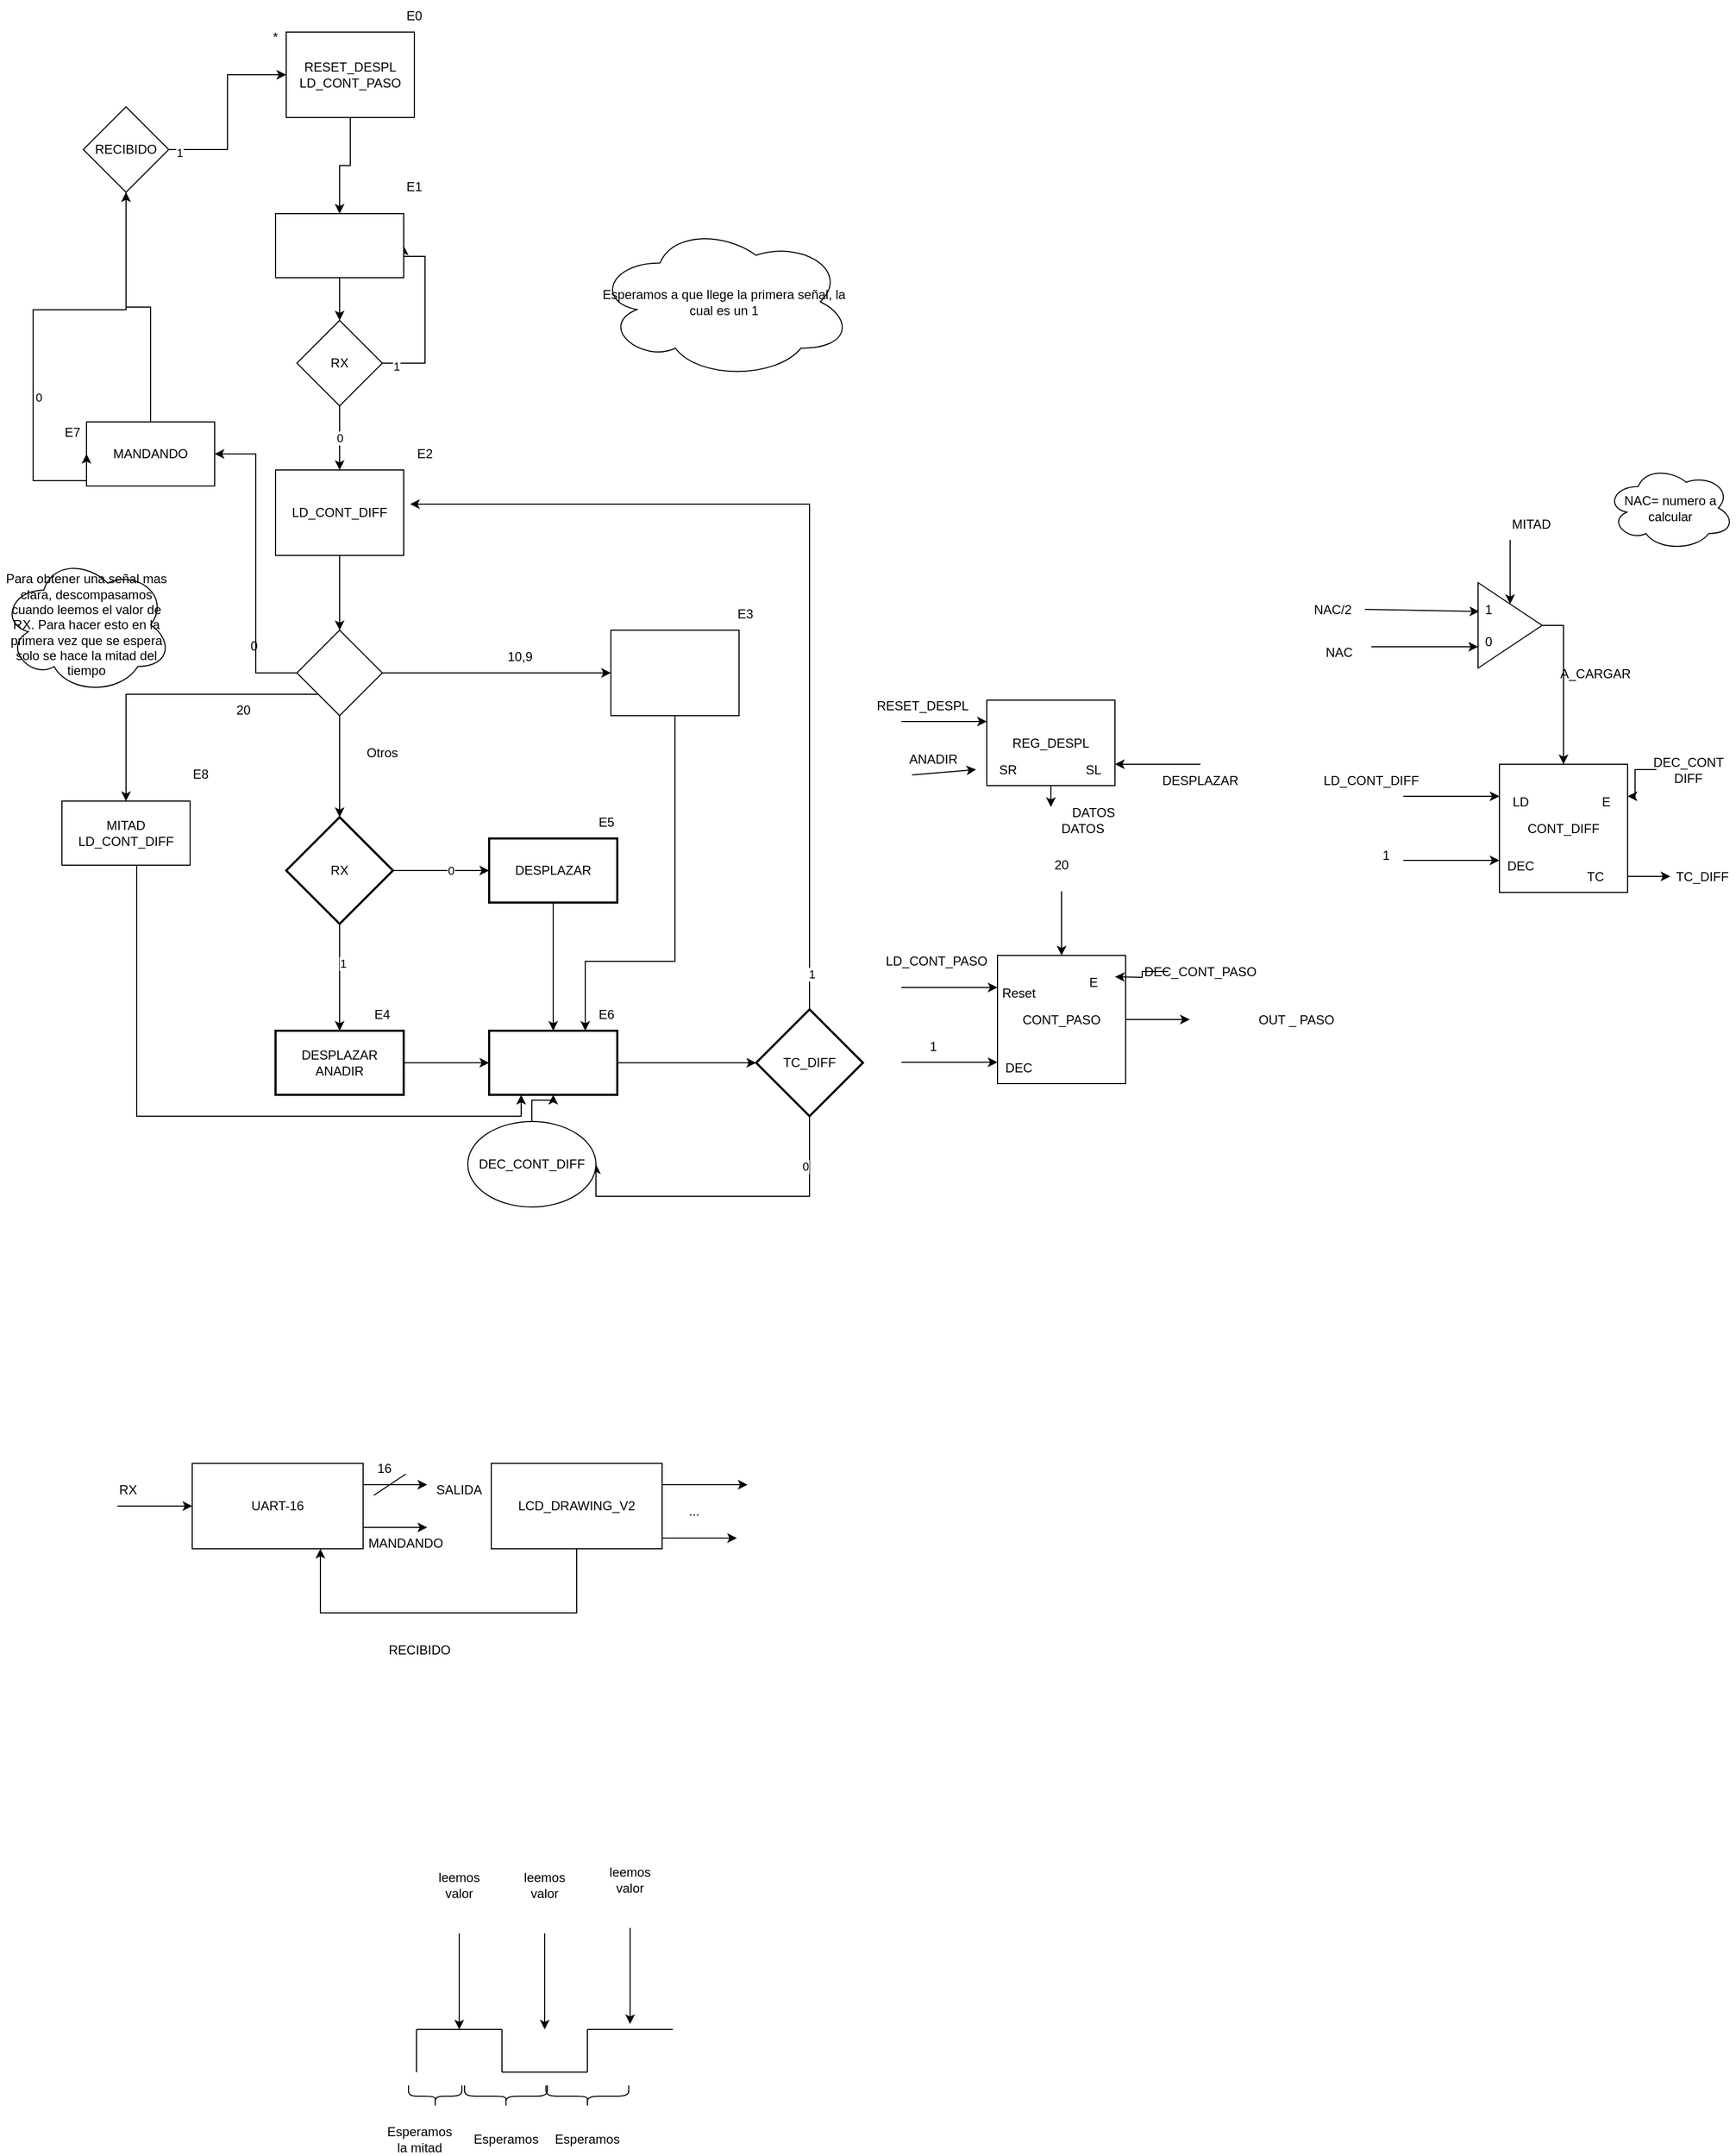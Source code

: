 <mxfile version="22.1.0" type="github">
  <diagram name="Página-1" id="85hNEJwqGChfd6EpBUkv">
    <mxGraphModel dx="4300" dy="3029" grid="1" gridSize="10" guides="1" tooltips="1" connect="1" arrows="1" fold="1" page="1" pageScale="1" pageWidth="827" pageHeight="1169" math="0" shadow="0">
      <root>
        <mxCell id="0" />
        <mxCell id="1" parent="0" />
        <mxCell id="0K9qu8J5_vbd1Dt8Hgkw-16" style="edgeStyle=orthogonalEdgeStyle;rounded=0;orthogonalLoop=1;jettySize=auto;html=1;" parent="1" source="jIUX5L0xmIlS2uTBd8Ho-1" target="0K9qu8J5_vbd1Dt8Hgkw-15" edge="1">
          <mxGeometry relative="1" as="geometry" />
        </mxCell>
        <mxCell id="jIUX5L0xmIlS2uTBd8Ho-1" value="&lt;div&gt;RESET_DESPL&lt;/div&gt;&lt;div&gt;LD_CONT_PASO&lt;/div&gt;" style="rounded=0;whiteSpace=wrap;html=1;" parent="1" vertex="1">
          <mxGeometry x="287" y="-1120" width="120" height="80" as="geometry" />
        </mxCell>
        <mxCell id="jIUX5L0xmIlS2uTBd8Ho-2" value="LD_CONT_DIFF" style="rounded=0;whiteSpace=wrap;html=1;" parent="1" vertex="1">
          <mxGeometry x="277" y="-710" width="120" height="80" as="geometry" />
        </mxCell>
        <mxCell id="jIUX5L0xmIlS2uTBd8Ho-102" style="edgeStyle=orthogonalEdgeStyle;rounded=0;orthogonalLoop=1;jettySize=auto;html=1;entryX=0.75;entryY=0;entryDx=0;entryDy=0;" parent="1" source="jIUX5L0xmIlS2uTBd8Ho-3" target="jIUX5L0xmIlS2uTBd8Ho-99" edge="1">
          <mxGeometry relative="1" as="geometry">
            <Array as="points">
              <mxPoint x="651" y="-250" />
              <mxPoint x="567" y="-250" />
            </Array>
          </mxGeometry>
        </mxCell>
        <mxCell id="jIUX5L0xmIlS2uTBd8Ho-3" value="" style="rounded=0;whiteSpace=wrap;html=1;" parent="1" vertex="1">
          <mxGeometry x="591" y="-560" width="120" height="80" as="geometry" />
        </mxCell>
        <mxCell id="jIUX5L0xmIlS2uTBd8Ho-66" style="edgeStyle=orthogonalEdgeStyle;rounded=0;orthogonalLoop=1;jettySize=auto;html=1;entryX=0.5;entryY=0;entryDx=0;entryDy=0;entryPerimeter=0;exitX=0.5;exitY=1;exitDx=0;exitDy=0;" parent="1" source="0K9qu8J5_vbd1Dt8Hgkw-45" target="jIUX5L0xmIlS2uTBd8Ho-5" edge="1">
          <mxGeometry relative="1" as="geometry">
            <mxPoint x="347" y="-410" as="targetPoint" />
            <mxPoint x="347" y="-470" as="sourcePoint" />
          </mxGeometry>
        </mxCell>
        <mxCell id="jIUX5L0xmIlS2uTBd8Ho-67" style="edgeStyle=orthogonalEdgeStyle;rounded=0;orthogonalLoop=1;jettySize=auto;html=1;entryX=1;entryY=0.5;entryDx=0;entryDy=0;exitX=0;exitY=0.5;exitDx=0;exitDy=0;" parent="1" source="0K9qu8J5_vbd1Dt8Hgkw-45" target="0K9qu8J5_vbd1Dt8Hgkw-26" edge="1">
          <mxGeometry relative="1" as="geometry">
            <mxPoint x="237" y="-520" as="targetPoint" />
            <mxPoint x="297" y="-520" as="sourcePoint" />
          </mxGeometry>
        </mxCell>
        <mxCell id="jIUX5L0xmIlS2uTBd8Ho-69" style="edgeStyle=orthogonalEdgeStyle;rounded=0;orthogonalLoop=1;jettySize=auto;html=1;exitX=1;exitY=0.5;exitDx=0;exitDy=0;" parent="1" source="0K9qu8J5_vbd1Dt8Hgkw-45" target="jIUX5L0xmIlS2uTBd8Ho-3" edge="1">
          <mxGeometry relative="1" as="geometry">
            <mxPoint x="397" y="-520" as="sourcePoint" />
          </mxGeometry>
        </mxCell>
        <mxCell id="jIUX5L0xmIlS2uTBd8Ho-74" value="" style="edgeStyle=orthogonalEdgeStyle;rounded=0;orthogonalLoop=1;jettySize=auto;html=1;" parent="1" source="jIUX5L0xmIlS2uTBd8Ho-5" target="jIUX5L0xmIlS2uTBd8Ho-73" edge="1">
          <mxGeometry relative="1" as="geometry" />
        </mxCell>
        <mxCell id="jIUX5L0xmIlS2uTBd8Ho-75" value="1" style="edgeLabel;html=1;align=center;verticalAlign=middle;resizable=0;points=[];" parent="jIUX5L0xmIlS2uTBd8Ho-74" connectable="0" vertex="1">
          <mxGeometry x="-0.26" y="3" relative="1" as="geometry">
            <mxPoint as="offset" />
          </mxGeometry>
        </mxCell>
        <mxCell id="jIUX5L0xmIlS2uTBd8Ho-80" value="" style="edgeStyle=orthogonalEdgeStyle;rounded=0;orthogonalLoop=1;jettySize=auto;html=1;" parent="1" source="jIUX5L0xmIlS2uTBd8Ho-5" target="jIUX5L0xmIlS2uTBd8Ho-79" edge="1">
          <mxGeometry relative="1" as="geometry" />
        </mxCell>
        <mxCell id="jIUX5L0xmIlS2uTBd8Ho-81" value="0" style="edgeLabel;html=1;align=center;verticalAlign=middle;resizable=0;points=[];" parent="jIUX5L0xmIlS2uTBd8Ho-80" connectable="0" vertex="1">
          <mxGeometry x="0.2" relative="1" as="geometry">
            <mxPoint as="offset" />
          </mxGeometry>
        </mxCell>
        <mxCell id="jIUX5L0xmIlS2uTBd8Ho-5" value="RX" style="strokeWidth=2;html=1;shape=mxgraph.flowchart.decision;whiteSpace=wrap;" parent="1" vertex="1">
          <mxGeometry x="287" y="-385" width="100" height="100" as="geometry" />
        </mxCell>
        <mxCell id="jIUX5L0xmIlS2uTBd8Ho-6" value="REG_DESPL" style="rounded=0;whiteSpace=wrap;html=1;" parent="1" vertex="1">
          <mxGeometry x="943" y="-494.5" width="120" height="80" as="geometry" />
        </mxCell>
        <mxCell id="jIUX5L0xmIlS2uTBd8Ho-7" value="CONT_DIFF" style="rounded=0;whiteSpace=wrap;html=1;" parent="1" vertex="1">
          <mxGeometry x="1423" y="-434.5" width="120" height="120" as="geometry" />
        </mxCell>
        <mxCell id="jIUX5L0xmIlS2uTBd8Ho-10" value="NAC" style="text;html=1;strokeColor=none;fillColor=none;align=center;verticalAlign=middle;whiteSpace=wrap;rounded=0;" parent="1" vertex="1">
          <mxGeometry x="1243" y="-554.5" width="60" height="30" as="geometry" />
        </mxCell>
        <mxCell id="jIUX5L0xmIlS2uTBd8Ho-11" value="" style="endArrow=classic;html=1;rounded=0;entryX=0;entryY=0.25;entryDx=0;entryDy=0;" parent="1" target="jIUX5L0xmIlS2uTBd8Ho-7" edge="1">
          <mxGeometry width="50" height="50" relative="1" as="geometry">
            <mxPoint x="1333" y="-404.5" as="sourcePoint" />
            <mxPoint x="1343" y="-514.5" as="targetPoint" />
          </mxGeometry>
        </mxCell>
        <mxCell id="jIUX5L0xmIlS2uTBd8Ho-12" value="LD_CONT_DIFF" style="text;html=1;strokeColor=none;fillColor=none;align=center;verticalAlign=middle;whiteSpace=wrap;rounded=0;" parent="1" vertex="1">
          <mxGeometry x="1273" y="-434.5" width="60" height="30" as="geometry" />
        </mxCell>
        <mxCell id="jIUX5L0xmIlS2uTBd8Ho-13" value="LD" style="text;html=1;strokeColor=none;fillColor=none;align=center;verticalAlign=middle;whiteSpace=wrap;rounded=0;" parent="1" vertex="1">
          <mxGeometry x="1413" y="-414.5" width="60" height="30" as="geometry" />
        </mxCell>
        <mxCell id="jIUX5L0xmIlS2uTBd8Ho-16" style="edgeStyle=orthogonalEdgeStyle;rounded=0;orthogonalLoop=1;jettySize=auto;html=1;entryX=0;entryY=0.5;entryDx=0;entryDy=0;" parent="1" source="jIUX5L0xmIlS2uTBd8Ho-14" target="jIUX5L0xmIlS2uTBd8Ho-15" edge="1">
          <mxGeometry relative="1" as="geometry" />
        </mxCell>
        <mxCell id="jIUX5L0xmIlS2uTBd8Ho-14" value="TC" style="text;html=1;strokeColor=none;fillColor=none;align=center;verticalAlign=middle;whiteSpace=wrap;rounded=0;" parent="1" vertex="1">
          <mxGeometry x="1483" y="-344.5" width="60" height="30" as="geometry" />
        </mxCell>
        <mxCell id="jIUX5L0xmIlS2uTBd8Ho-15" value="TC_DIFF" style="text;html=1;strokeColor=none;fillColor=none;align=center;verticalAlign=middle;whiteSpace=wrap;rounded=0;" parent="1" vertex="1">
          <mxGeometry x="1583" y="-344.5" width="60" height="30" as="geometry" />
        </mxCell>
        <mxCell id="jIUX5L0xmIlS2uTBd8Ho-35" style="edgeStyle=orthogonalEdgeStyle;rounded=0;orthogonalLoop=1;jettySize=auto;html=1;" parent="1" source="jIUX5L0xmIlS2uTBd8Ho-26" edge="1">
          <mxGeometry relative="1" as="geometry">
            <mxPoint x="1133" y="-195.5" as="targetPoint" />
          </mxGeometry>
        </mxCell>
        <mxCell id="jIUX5L0xmIlS2uTBd8Ho-26" value="CONT_PASO" style="rounded=0;whiteSpace=wrap;html=1;" parent="1" vertex="1">
          <mxGeometry x="953" y="-255.5" width="120" height="120" as="geometry" />
        </mxCell>
        <mxCell id="jIUX5L0xmIlS2uTBd8Ho-27" value="" style="endArrow=classic;html=1;rounded=0;entryX=0.5;entryY=0;entryDx=0;entryDy=0;" parent="1" target="jIUX5L0xmIlS2uTBd8Ho-26" edge="1">
          <mxGeometry width="50" height="50" relative="1" as="geometry">
            <mxPoint x="1013" y="-315.5" as="sourcePoint" />
            <mxPoint x="873" y="-335.5" as="targetPoint" />
          </mxGeometry>
        </mxCell>
        <mxCell id="jIUX5L0xmIlS2uTBd8Ho-28" value="20" style="text;html=1;strokeColor=none;fillColor=none;align=center;verticalAlign=middle;whiteSpace=wrap;rounded=0;" parent="1" vertex="1">
          <mxGeometry x="983" y="-355.5" width="60" height="30" as="geometry" />
        </mxCell>
        <mxCell id="jIUX5L0xmIlS2uTBd8Ho-29" value="" style="endArrow=classic;html=1;rounded=0;entryX=0;entryY=0.25;entryDx=0;entryDy=0;" parent="1" target="jIUX5L0xmIlS2uTBd8Ho-26" edge="1">
          <mxGeometry width="50" height="50" relative="1" as="geometry">
            <mxPoint x="863" y="-225.5" as="sourcePoint" />
            <mxPoint x="873" y="-335.5" as="targetPoint" />
          </mxGeometry>
        </mxCell>
        <mxCell id="jIUX5L0xmIlS2uTBd8Ho-30" value="LD_CONT_PASO" style="text;html=1;strokeColor=none;fillColor=none;align=center;verticalAlign=middle;whiteSpace=wrap;rounded=0;" parent="1" vertex="1">
          <mxGeometry x="866" y="-265.5" width="60" height="30" as="geometry" />
        </mxCell>
        <mxCell id="jIUX5L0xmIlS2uTBd8Ho-31" value="Reset" style="text;html=1;strokeColor=none;fillColor=none;align=center;verticalAlign=middle;whiteSpace=wrap;rounded=0;" parent="1" vertex="1">
          <mxGeometry x="943" y="-235.5" width="60" height="30" as="geometry" />
        </mxCell>
        <mxCell id="jIUX5L0xmIlS2uTBd8Ho-37" value="" style="endArrow=classic;html=1;rounded=0;entryX=1;entryY=0.75;entryDx=0;entryDy=0;" parent="1" target="jIUX5L0xmIlS2uTBd8Ho-6" edge="1">
          <mxGeometry width="50" height="50" relative="1" as="geometry">
            <mxPoint x="1143" y="-434.5" as="sourcePoint" />
            <mxPoint x="1303" y="-484.5" as="targetPoint" />
          </mxGeometry>
        </mxCell>
        <mxCell id="jIUX5L0xmIlS2uTBd8Ho-38" value="UART-16" style="rounded=0;whiteSpace=wrap;html=1;" parent="1" vertex="1">
          <mxGeometry x="199" y="220" width="160" height="80" as="geometry" />
        </mxCell>
        <mxCell id="jIUX5L0xmIlS2uTBd8Ho-39" value="" style="endArrow=classic;html=1;rounded=0;entryX=0;entryY=0.5;entryDx=0;entryDy=0;" parent="1" target="jIUX5L0xmIlS2uTBd8Ho-38" edge="1">
          <mxGeometry width="50" height="50" relative="1" as="geometry">
            <mxPoint x="129" y="260" as="sourcePoint" />
            <mxPoint x="839" y="180" as="targetPoint" />
          </mxGeometry>
        </mxCell>
        <mxCell id="jIUX5L0xmIlS2uTBd8Ho-42" value="" style="endArrow=classic;html=1;rounded=0;exitX=1;exitY=0.25;exitDx=0;exitDy=0;" parent="1" source="jIUX5L0xmIlS2uTBd8Ho-38" edge="1">
          <mxGeometry width="50" height="50" relative="1" as="geometry">
            <mxPoint x="119" y="410" as="sourcePoint" />
            <mxPoint x="419" y="240" as="targetPoint" />
          </mxGeometry>
        </mxCell>
        <mxCell id="jIUX5L0xmIlS2uTBd8Ho-43" value="" style="endArrow=none;html=1;rounded=0;" parent="1" edge="1">
          <mxGeometry width="50" height="50" relative="1" as="geometry">
            <mxPoint x="369" y="250" as="sourcePoint" />
            <mxPoint x="399" y="230" as="targetPoint" />
          </mxGeometry>
        </mxCell>
        <mxCell id="jIUX5L0xmIlS2uTBd8Ho-44" value="0" style="text;html=1;strokeColor=none;fillColor=none;align=center;verticalAlign=middle;whiteSpace=wrap;rounded=0;" parent="1" vertex="1">
          <mxGeometry x="227" y="-560" width="60" height="30" as="geometry" />
        </mxCell>
        <mxCell id="jIUX5L0xmIlS2uTBd8Ho-45" value="" style="endArrow=classic;html=1;rounded=0;exitX=1;exitY=0.75;exitDx=0;exitDy=0;" parent="1" source="jIUX5L0xmIlS2uTBd8Ho-38" edge="1">
          <mxGeometry width="50" height="50" relative="1" as="geometry">
            <mxPoint x="119" y="410" as="sourcePoint" />
            <mxPoint x="419" y="280" as="targetPoint" />
          </mxGeometry>
        </mxCell>
        <mxCell id="jIUX5L0xmIlS2uTBd8Ho-46" value="MANDANDO" style="text;html=1;strokeColor=none;fillColor=none;align=center;verticalAlign=middle;whiteSpace=wrap;rounded=0;" parent="1" vertex="1">
          <mxGeometry x="369" y="280" width="60" height="30" as="geometry" />
        </mxCell>
        <mxCell id="jIUX5L0xmIlS2uTBd8Ho-47" value="SL" style="text;html=1;strokeColor=none;fillColor=none;align=center;verticalAlign=middle;whiteSpace=wrap;rounded=0;" parent="1" vertex="1">
          <mxGeometry x="1013" y="-444.5" width="60" height="30" as="geometry" />
        </mxCell>
        <mxCell id="jIUX5L0xmIlS2uTBd8Ho-48" value="DESPLAZAR" style="text;html=1;strokeColor=none;fillColor=none;align=center;verticalAlign=middle;whiteSpace=wrap;rounded=0;" parent="1" vertex="1">
          <mxGeometry x="1113" y="-434.5" width="60" height="30" as="geometry" />
        </mxCell>
        <mxCell id="jIUX5L0xmIlS2uTBd8Ho-49" value="SR" style="text;html=1;strokeColor=none;fillColor=none;align=center;verticalAlign=middle;whiteSpace=wrap;rounded=0;" parent="1" vertex="1">
          <mxGeometry x="933" y="-444.5" width="60" height="30" as="geometry" />
        </mxCell>
        <mxCell id="jIUX5L0xmIlS2uTBd8Ho-51" value="" style="endArrow=classic;html=1;rounded=0;entryX=0;entryY=0.5;entryDx=0;entryDy=0;" parent="1" target="jIUX5L0xmIlS2uTBd8Ho-49" edge="1">
          <mxGeometry width="50" height="50" relative="1" as="geometry">
            <mxPoint x="873" y="-424.5" as="sourcePoint" />
            <mxPoint x="1013" y="-254.5" as="targetPoint" />
          </mxGeometry>
        </mxCell>
        <mxCell id="jIUX5L0xmIlS2uTBd8Ho-52" value="ANADIR" style="text;html=1;strokeColor=none;fillColor=none;align=center;verticalAlign=middle;whiteSpace=wrap;rounded=0;" parent="1" vertex="1">
          <mxGeometry x="863" y="-454.5" width="60" height="30" as="geometry" />
        </mxCell>
        <mxCell id="jIUX5L0xmIlS2uTBd8Ho-53" value="SALIDA" style="text;html=1;strokeColor=none;fillColor=none;align=center;verticalAlign=middle;whiteSpace=wrap;rounded=0;" parent="1" vertex="1">
          <mxGeometry x="419" y="230" width="60" height="30" as="geometry" />
        </mxCell>
        <mxCell id="jIUX5L0xmIlS2uTBd8Ho-54" value="DATOS" style="text;html=1;strokeColor=none;fillColor=none;align=center;verticalAlign=middle;whiteSpace=wrap;rounded=0;" parent="1" vertex="1">
          <mxGeometry x="1013" y="-404.5" width="60" height="30" as="geometry" />
        </mxCell>
        <mxCell id="jIUX5L0xmIlS2uTBd8Ho-55" value="" style="endArrow=classic;html=1;rounded=0;exitX=0.5;exitY=1;exitDx=0;exitDy=0;" parent="1" source="jIUX5L0xmIlS2uTBd8Ho-6" edge="1">
          <mxGeometry width="50" height="50" relative="1" as="geometry">
            <mxPoint x="1153" y="-424.5" as="sourcePoint" />
            <mxPoint x="1003" y="-394.5" as="targetPoint" />
          </mxGeometry>
        </mxCell>
        <mxCell id="jIUX5L0xmIlS2uTBd8Ho-56" value="RESET_DESPL" style="text;html=1;strokeColor=none;fillColor=none;align=center;verticalAlign=middle;whiteSpace=wrap;rounded=0;" parent="1" vertex="1">
          <mxGeometry x="853" y="-504.5" width="60" height="30" as="geometry" />
        </mxCell>
        <mxCell id="jIUX5L0xmIlS2uTBd8Ho-57" value="" style="endArrow=classic;html=1;rounded=0;entryX=0;entryY=0.25;entryDx=0;entryDy=0;" parent="1" target="jIUX5L0xmIlS2uTBd8Ho-6" edge="1">
          <mxGeometry width="50" height="50" relative="1" as="geometry">
            <mxPoint x="863" y="-474.5" as="sourcePoint" />
            <mxPoint x="1033" y="-494.5" as="targetPoint" />
          </mxGeometry>
        </mxCell>
        <mxCell id="jIUX5L0xmIlS2uTBd8Ho-58" value="*" style="text;html=1;strokeColor=none;fillColor=none;align=center;verticalAlign=middle;whiteSpace=wrap;rounded=0;" parent="1" vertex="1">
          <mxGeometry x="247" y="-1130" width="60" height="30" as="geometry" />
        </mxCell>
        <mxCell id="jIUX5L0xmIlS2uTBd8Ho-61" value="PASO" style="text;html=1;strokeColor=none;fillColor=none;align=center;verticalAlign=middle;whiteSpace=wrap;rounded=0;" parent="1" vertex="1">
          <mxGeometry x="317" y="-530" width="60" height="30" as="geometry" />
        </mxCell>
        <mxCell id="jIUX5L0xmIlS2uTBd8Ho-62" style="edgeStyle=orthogonalEdgeStyle;rounded=0;orthogonalLoop=1;jettySize=auto;html=1;entryX=0.5;entryY=0;entryDx=0;entryDy=0;" parent="1" source="jIUX5L0xmIlS2uTBd8Ho-2" target="0K9qu8J5_vbd1Dt8Hgkw-45" edge="1">
          <mxGeometry relative="1" as="geometry">
            <mxPoint x="337" y="-567" as="targetPoint" />
          </mxGeometry>
        </mxCell>
        <mxCell id="jIUX5L0xmIlS2uTBd8Ho-68" value="Otros" style="text;html=1;strokeColor=none;fillColor=none;align=center;verticalAlign=middle;whiteSpace=wrap;rounded=0;" parent="1" vertex="1">
          <mxGeometry x="347" y="-460" width="60" height="30" as="geometry" />
        </mxCell>
        <mxCell id="jIUX5L0xmIlS2uTBd8Ho-70" value="10,9 " style="text;html=1;strokeColor=none;fillColor=none;align=center;verticalAlign=middle;whiteSpace=wrap;rounded=0;" parent="1" vertex="1">
          <mxGeometry x="476" y="-550" width="60" height="30" as="geometry" />
        </mxCell>
        <mxCell id="jIUX5L0xmIlS2uTBd8Ho-71" value="RX" style="text;html=1;strokeColor=none;fillColor=none;align=center;verticalAlign=middle;whiteSpace=wrap;rounded=0;" parent="1" vertex="1">
          <mxGeometry x="109" y="230" width="60" height="30" as="geometry" />
        </mxCell>
        <mxCell id="jIUX5L0xmIlS2uTBd8Ho-100" value="" style="edgeStyle=orthogonalEdgeStyle;rounded=0;orthogonalLoop=1;jettySize=auto;html=1;" parent="1" source="jIUX5L0xmIlS2uTBd8Ho-73" target="jIUX5L0xmIlS2uTBd8Ho-99" edge="1">
          <mxGeometry relative="1" as="geometry" />
        </mxCell>
        <mxCell id="jIUX5L0xmIlS2uTBd8Ho-73" value="&lt;div&gt;DESPLAZAR&lt;/div&gt;&lt;div&gt;ANADIR&lt;br&gt;&lt;/div&gt;" style="whiteSpace=wrap;html=1;strokeWidth=2;" parent="1" vertex="1">
          <mxGeometry x="277" y="-185" width="120" height="60" as="geometry" />
        </mxCell>
        <mxCell id="jIUX5L0xmIlS2uTBd8Ho-101" style="edgeStyle=orthogonalEdgeStyle;rounded=0;orthogonalLoop=1;jettySize=auto;html=1;entryX=0.5;entryY=0;entryDx=0;entryDy=0;" parent="1" source="jIUX5L0xmIlS2uTBd8Ho-79" target="jIUX5L0xmIlS2uTBd8Ho-99" edge="1">
          <mxGeometry relative="1" as="geometry" />
        </mxCell>
        <mxCell id="jIUX5L0xmIlS2uTBd8Ho-79" value="&lt;blockquote&gt;DESPLAZAR&lt;/blockquote&gt;" style="whiteSpace=wrap;html=1;strokeWidth=2;" parent="1" vertex="1">
          <mxGeometry x="477" y="-365" width="120" height="60" as="geometry" />
        </mxCell>
        <mxCell id="jIUX5L0xmIlS2uTBd8Ho-82" value="DEC" style="text;html=1;strokeColor=none;fillColor=none;align=center;verticalAlign=middle;whiteSpace=wrap;rounded=0;" parent="1" vertex="1">
          <mxGeometry x="1413" y="-354.5" width="60" height="30" as="geometry" />
        </mxCell>
        <mxCell id="jIUX5L0xmIlS2uTBd8Ho-83" value="" style="endArrow=classic;html=1;rounded=0;entryX=0;entryY=0.25;entryDx=0;entryDy=0;" parent="1" edge="1">
          <mxGeometry width="50" height="50" relative="1" as="geometry">
            <mxPoint x="1333" y="-344.5" as="sourcePoint" />
            <mxPoint x="1423" y="-344.5" as="targetPoint" />
          </mxGeometry>
        </mxCell>
        <mxCell id="jIUX5L0xmIlS2uTBd8Ho-84" value="1" style="text;html=1;strokeColor=none;fillColor=none;align=center;verticalAlign=middle;whiteSpace=wrap;rounded=0;" parent="1" vertex="1">
          <mxGeometry x="1287" y="-364.5" width="60" height="30" as="geometry" />
        </mxCell>
        <mxCell id="jIUX5L0xmIlS2uTBd8Ho-88" style="edgeStyle=orthogonalEdgeStyle;rounded=0;orthogonalLoop=1;jettySize=auto;html=1;entryX=1;entryY=0.25;entryDx=0;entryDy=0;" parent="1" source="jIUX5L0xmIlS2uTBd8Ho-87" target="jIUX5L0xmIlS2uTBd8Ho-7" edge="1">
          <mxGeometry relative="1" as="geometry" />
        </mxCell>
        <mxCell id="jIUX5L0xmIlS2uTBd8Ho-87" value="DEC_CONT DIFF" style="text;html=1;strokeColor=none;fillColor=none;align=center;verticalAlign=middle;whiteSpace=wrap;rounded=0;" parent="1" vertex="1">
          <mxGeometry x="1570" y="-444.5" width="60" height="30" as="geometry" />
        </mxCell>
        <mxCell id="jIUX5L0xmIlS2uTBd8Ho-89" value="E" style="text;html=1;strokeColor=none;fillColor=none;align=center;verticalAlign=middle;whiteSpace=wrap;rounded=0;" parent="1" vertex="1">
          <mxGeometry x="1493" y="-414.5" width="60" height="30" as="geometry" />
        </mxCell>
        <mxCell id="jIUX5L0xmIlS2uTBd8Ho-90" value="DEC" style="text;html=1;strokeColor=none;fillColor=none;align=center;verticalAlign=middle;whiteSpace=wrap;rounded=0;" parent="1" vertex="1">
          <mxGeometry x="943" y="-165.5" width="60" height="30" as="geometry" />
        </mxCell>
        <mxCell id="jIUX5L0xmIlS2uTBd8Ho-91" value="1" style="text;html=1;strokeColor=none;fillColor=none;align=center;verticalAlign=middle;whiteSpace=wrap;rounded=0;" parent="1" vertex="1">
          <mxGeometry x="863" y="-185" width="60" height="30" as="geometry" />
        </mxCell>
        <mxCell id="jIUX5L0xmIlS2uTBd8Ho-92" value="" style="endArrow=classic;html=1;rounded=0;entryX=0;entryY=0.25;entryDx=0;entryDy=0;" parent="1" edge="1">
          <mxGeometry width="50" height="50" relative="1" as="geometry">
            <mxPoint x="863" y="-155.5" as="sourcePoint" />
            <mxPoint x="953" y="-155.5" as="targetPoint" />
          </mxGeometry>
        </mxCell>
        <mxCell id="jIUX5L0xmIlS2uTBd8Ho-95" style="edgeStyle=orthogonalEdgeStyle;rounded=0;orthogonalLoop=1;jettySize=auto;html=1;entryX=1;entryY=0.25;entryDx=0;entryDy=0;" parent="1" source="jIUX5L0xmIlS2uTBd8Ho-97" edge="1">
          <mxGeometry relative="1" as="geometry">
            <mxPoint x="1063" y="-235.5" as="targetPoint" />
          </mxGeometry>
        </mxCell>
        <mxCell id="jIUX5L0xmIlS2uTBd8Ho-96" value="E" style="text;html=1;strokeColor=none;fillColor=none;align=center;verticalAlign=middle;whiteSpace=wrap;rounded=0;" parent="1" vertex="1">
          <mxGeometry x="1013" y="-245.5" width="60" height="30" as="geometry" />
        </mxCell>
        <mxCell id="jIUX5L0xmIlS2uTBd8Ho-97" value="DEC_CONT_PASO" style="text;html=1;strokeColor=none;fillColor=none;align=center;verticalAlign=middle;whiteSpace=wrap;rounded=0;" parent="1" vertex="1">
          <mxGeometry x="1113" y="-255.5" width="60" height="30" as="geometry" />
        </mxCell>
        <mxCell id="jIUX5L0xmIlS2uTBd8Ho-99" value="" style="whiteSpace=wrap;html=1;strokeWidth=2;" parent="1" vertex="1">
          <mxGeometry x="477" y="-185" width="120" height="60" as="geometry" />
        </mxCell>
        <mxCell id="jIUX5L0xmIlS2uTBd8Ho-107" style="edgeStyle=orthogonalEdgeStyle;rounded=0;orthogonalLoop=1;jettySize=auto;html=1;entryX=1;entryY=0.5;entryDx=0;entryDy=0;" parent="1" source="jIUX5L0xmIlS2uTBd8Ho-103" target="jIUX5L0xmIlS2uTBd8Ho-106" edge="1">
          <mxGeometry relative="1" as="geometry">
            <Array as="points">
              <mxPoint x="777" y="-30" />
            </Array>
          </mxGeometry>
        </mxCell>
        <mxCell id="jIUX5L0xmIlS2uTBd8Ho-109" value="0" style="edgeLabel;html=1;align=center;verticalAlign=middle;resizable=0;points=[];" parent="jIUX5L0xmIlS2uTBd8Ho-107" connectable="0" vertex="1">
          <mxGeometry x="-0.492" y="2" relative="1" as="geometry">
            <mxPoint x="814" y="-614" as="offset" />
          </mxGeometry>
        </mxCell>
        <mxCell id="mXy0XP1Q9Ymg1AoVvBRl-8" value="0" style="edgeLabel;html=1;align=center;verticalAlign=middle;resizable=0;points=[];" parent="jIUX5L0xmIlS2uTBd8Ho-107" connectable="0" vertex="1">
          <mxGeometry x="-0.492" y="2" relative="1" as="geometry">
            <mxPoint x="-2" y="-30" as="offset" />
          </mxGeometry>
        </mxCell>
        <mxCell id="mXy0XP1Q9Ymg1AoVvBRl-13" value="0" style="edgeLabel;html=1;align=center;verticalAlign=middle;resizable=0;points=[];" parent="jIUX5L0xmIlS2uTBd8Ho-107" connectable="0" vertex="1">
          <mxGeometry x="-0.492" y="2" relative="1" as="geometry">
            <mxPoint x="814" y="-624" as="offset" />
          </mxGeometry>
        </mxCell>
        <mxCell id="jIUX5L0xmIlS2uTBd8Ho-103" value="TC_DIFF" style="strokeWidth=2;html=1;shape=mxgraph.flowchart.decision;whiteSpace=wrap;" parent="1" vertex="1">
          <mxGeometry x="727" y="-205" width="100" height="100" as="geometry" />
        </mxCell>
        <mxCell id="jIUX5L0xmIlS2uTBd8Ho-104" style="edgeStyle=orthogonalEdgeStyle;rounded=0;orthogonalLoop=1;jettySize=auto;html=1;entryX=0;entryY=0.5;entryDx=0;entryDy=0;entryPerimeter=0;" parent="1" source="jIUX5L0xmIlS2uTBd8Ho-99" target="jIUX5L0xmIlS2uTBd8Ho-103" edge="1">
          <mxGeometry relative="1" as="geometry" />
        </mxCell>
        <mxCell id="jIUX5L0xmIlS2uTBd8Ho-108" style="edgeStyle=orthogonalEdgeStyle;rounded=0;orthogonalLoop=1;jettySize=auto;html=1;" parent="1" source="jIUX5L0xmIlS2uTBd8Ho-106" target="jIUX5L0xmIlS2uTBd8Ho-99" edge="1">
          <mxGeometry relative="1" as="geometry" />
        </mxCell>
        <mxCell id="jIUX5L0xmIlS2uTBd8Ho-106" value="DEC_CONT_DIFF" style="ellipse;whiteSpace=wrap;html=1;" parent="1" vertex="1">
          <mxGeometry x="457" y="-100" width="120" height="80" as="geometry" />
        </mxCell>
        <mxCell id="jIUX5L0xmIlS2uTBd8Ho-110" style="edgeStyle=orthogonalEdgeStyle;rounded=0;orthogonalLoop=1;jettySize=auto;html=1;entryX=1.05;entryY=0.4;entryDx=0;entryDy=0;entryPerimeter=0;" parent="1" source="jIUX5L0xmIlS2uTBd8Ho-103" target="jIUX5L0xmIlS2uTBd8Ho-2" edge="1">
          <mxGeometry relative="1" as="geometry">
            <Array as="points">
              <mxPoint x="777" y="-678" />
            </Array>
          </mxGeometry>
        </mxCell>
        <mxCell id="jIUX5L0xmIlS2uTBd8Ho-111" value="1" style="edgeLabel;html=1;align=center;verticalAlign=middle;resizable=0;points=[];" parent="jIUX5L0xmIlS2uTBd8Ho-110" connectable="0" vertex="1">
          <mxGeometry x="-0.922" y="-2" relative="1" as="geometry">
            <mxPoint as="offset" />
          </mxGeometry>
        </mxCell>
        <mxCell id="0K9qu8J5_vbd1Dt8Hgkw-1" value="16" style="text;html=1;strokeColor=none;fillColor=none;align=center;verticalAlign=middle;whiteSpace=wrap;rounded=0;" parent="1" vertex="1">
          <mxGeometry x="349" y="210" width="60" height="30" as="geometry" />
        </mxCell>
        <mxCell id="0K9qu8J5_vbd1Dt8Hgkw-23" style="edgeStyle=orthogonalEdgeStyle;rounded=0;orthogonalLoop=1;jettySize=auto;html=1;entryX=0.75;entryY=1;entryDx=0;entryDy=0;" parent="1" source="0K9qu8J5_vbd1Dt8Hgkw-5" target="jIUX5L0xmIlS2uTBd8Ho-38" edge="1">
          <mxGeometry relative="1" as="geometry">
            <Array as="points">
              <mxPoint x="559" y="360" />
              <mxPoint x="319" y="360" />
            </Array>
          </mxGeometry>
        </mxCell>
        <mxCell id="0K9qu8J5_vbd1Dt8Hgkw-5" value="LCD_DRAWING_V2" style="rounded=0;whiteSpace=wrap;html=1;" parent="1" vertex="1">
          <mxGeometry x="479" y="220" width="160" height="80" as="geometry" />
        </mxCell>
        <mxCell id="0K9qu8J5_vbd1Dt8Hgkw-7" style="edgeStyle=orthogonalEdgeStyle;rounded=0;orthogonalLoop=1;jettySize=auto;html=1;" parent="1" edge="1">
          <mxGeometry relative="1" as="geometry">
            <mxPoint x="709" y="290" as="targetPoint" />
            <mxPoint x="639" y="290" as="sourcePoint" />
          </mxGeometry>
        </mxCell>
        <mxCell id="0K9qu8J5_vbd1Dt8Hgkw-11" value="0" style="edgeStyle=orthogonalEdgeStyle;rounded=0;orthogonalLoop=1;jettySize=auto;html=1;entryX=0.5;entryY=0;entryDx=0;entryDy=0;" parent="1" source="0K9qu8J5_vbd1Dt8Hgkw-9" target="jIUX5L0xmIlS2uTBd8Ho-2" edge="1">
          <mxGeometry relative="1" as="geometry">
            <mxPoint as="offset" />
          </mxGeometry>
        </mxCell>
        <mxCell id="0K9qu8J5_vbd1Dt8Hgkw-42" style="edgeStyle=orthogonalEdgeStyle;rounded=0;orthogonalLoop=1;jettySize=auto;html=1;entryX=1;entryY=0.5;entryDx=0;entryDy=0;" parent="1" source="0K9qu8J5_vbd1Dt8Hgkw-9" target="0K9qu8J5_vbd1Dt8Hgkw-15" edge="1">
          <mxGeometry relative="1" as="geometry">
            <Array as="points">
              <mxPoint x="417" y="-810" />
              <mxPoint x="417" y="-910" />
            </Array>
          </mxGeometry>
        </mxCell>
        <mxCell id="0K9qu8J5_vbd1Dt8Hgkw-43" value="1" style="edgeLabel;html=1;align=center;verticalAlign=middle;resizable=0;points=[];" parent="0K9qu8J5_vbd1Dt8Hgkw-42" connectable="0" vertex="1">
          <mxGeometry x="-0.85" y="-3" relative="1" as="geometry">
            <mxPoint as="offset" />
          </mxGeometry>
        </mxCell>
        <mxCell id="0K9qu8J5_vbd1Dt8Hgkw-9" value="RX" style="rhombus;whiteSpace=wrap;html=1;" parent="1" vertex="1">
          <mxGeometry x="297" y="-850" width="80" height="80" as="geometry" />
        </mxCell>
        <mxCell id="0K9qu8J5_vbd1Dt8Hgkw-17" style="edgeStyle=orthogonalEdgeStyle;rounded=0;orthogonalLoop=1;jettySize=auto;html=1;" parent="1" source="0K9qu8J5_vbd1Dt8Hgkw-15" target="0K9qu8J5_vbd1Dt8Hgkw-9" edge="1">
          <mxGeometry relative="1" as="geometry" />
        </mxCell>
        <mxCell id="0K9qu8J5_vbd1Dt8Hgkw-15" value="" style="rounded=0;whiteSpace=wrap;html=1;" parent="1" vertex="1">
          <mxGeometry x="277" y="-950" width="120" height="60" as="geometry" />
        </mxCell>
        <mxCell id="0K9qu8J5_vbd1Dt8Hgkw-20" value="" style="endArrow=classic;html=1;rounded=0;exitX=1;exitY=0.25;exitDx=0;exitDy=0;" parent="1" source="0K9qu8J5_vbd1Dt8Hgkw-5" edge="1">
          <mxGeometry width="50" height="50" relative="1" as="geometry">
            <mxPoint x="269" y="210" as="sourcePoint" />
            <mxPoint x="719" y="240" as="targetPoint" />
          </mxGeometry>
        </mxCell>
        <mxCell id="0K9qu8J5_vbd1Dt8Hgkw-21" value="..." style="text;html=1;strokeColor=none;fillColor=none;align=center;verticalAlign=middle;whiteSpace=wrap;rounded=0;" parent="1" vertex="1">
          <mxGeometry x="639" y="250" width="60" height="30" as="geometry" />
        </mxCell>
        <mxCell id="0K9qu8J5_vbd1Dt8Hgkw-22" value="Esperamos a que llege la primera señal, la cual es un 1" style="ellipse;shape=cloud;whiteSpace=wrap;html=1;" parent="1" vertex="1">
          <mxGeometry x="577" y="-940" width="240" height="145" as="geometry" />
        </mxCell>
        <mxCell id="0K9qu8J5_vbd1Dt8Hgkw-24" value="RECIBIDO" style="text;html=1;strokeColor=none;fillColor=none;align=center;verticalAlign=middle;whiteSpace=wrap;rounded=0;" parent="1" vertex="1">
          <mxGeometry x="382" y="380" width="60" height="30" as="geometry" />
        </mxCell>
        <mxCell id="0K9qu8J5_vbd1Dt8Hgkw-28" style="edgeStyle=orthogonalEdgeStyle;rounded=0;orthogonalLoop=1;jettySize=auto;html=1;entryX=0.5;entryY=1;entryDx=0;entryDy=0;" parent="1" source="0K9qu8J5_vbd1Dt8Hgkw-26" target="0K9qu8J5_vbd1Dt8Hgkw-27" edge="1">
          <mxGeometry relative="1" as="geometry" />
        </mxCell>
        <mxCell id="0K9qu8J5_vbd1Dt8Hgkw-26" value="MANDANDO" style="rounded=0;whiteSpace=wrap;html=1;" parent="1" vertex="1">
          <mxGeometry x="100" y="-755" width="120" height="60" as="geometry" />
        </mxCell>
        <mxCell id="0K9qu8J5_vbd1Dt8Hgkw-30" style="edgeStyle=orthogonalEdgeStyle;rounded=0;orthogonalLoop=1;jettySize=auto;html=1;entryX=0;entryY=0.5;entryDx=0;entryDy=0;" parent="1" source="0K9qu8J5_vbd1Dt8Hgkw-27" target="jIUX5L0xmIlS2uTBd8Ho-1" edge="1">
          <mxGeometry relative="1" as="geometry" />
        </mxCell>
        <mxCell id="0K9qu8J5_vbd1Dt8Hgkw-33" value="1" style="edgeLabel;html=1;align=center;verticalAlign=middle;resizable=0;points=[];" parent="0K9qu8J5_vbd1Dt8Hgkw-30" connectable="0" vertex="1">
          <mxGeometry x="-0.895" y="-3" relative="1" as="geometry">
            <mxPoint as="offset" />
          </mxGeometry>
        </mxCell>
        <mxCell id="0K9qu8J5_vbd1Dt8Hgkw-31" style="edgeStyle=orthogonalEdgeStyle;rounded=0;orthogonalLoop=1;jettySize=auto;html=1;entryX=0;entryY=0.5;entryDx=0;entryDy=0;" parent="1" source="0K9qu8J5_vbd1Dt8Hgkw-27" target="0K9qu8J5_vbd1Dt8Hgkw-26" edge="1">
          <mxGeometry relative="1" as="geometry">
            <Array as="points">
              <mxPoint x="137" y="-860" />
              <mxPoint x="50" y="-860" />
              <mxPoint x="50" y="-700" />
              <mxPoint x="100" y="-700" />
            </Array>
          </mxGeometry>
        </mxCell>
        <mxCell id="0K9qu8J5_vbd1Dt8Hgkw-32" value="0" style="edgeLabel;html=1;align=center;verticalAlign=middle;resizable=0;points=[];" parent="0K9qu8J5_vbd1Dt8Hgkw-31" connectable="0" vertex="1">
          <mxGeometry x="0.291" y="5" relative="1" as="geometry">
            <mxPoint as="offset" />
          </mxGeometry>
        </mxCell>
        <mxCell id="0K9qu8J5_vbd1Dt8Hgkw-27" value="RECIBIDO" style="rhombus;whiteSpace=wrap;html=1;" parent="1" vertex="1">
          <mxGeometry x="97" y="-1050" width="80" height="80" as="geometry" />
        </mxCell>
        <mxCell id="mXy0XP1Q9Ymg1AoVvBRl-45" style="edgeStyle=orthogonalEdgeStyle;rounded=0;orthogonalLoop=1;jettySize=auto;html=1;entryX=0.5;entryY=0;entryDx=0;entryDy=0;" parent="1" source="0K9qu8J5_vbd1Dt8Hgkw-45" target="mXy0XP1Q9Ymg1AoVvBRl-19" edge="1">
          <mxGeometry relative="1" as="geometry">
            <Array as="points">
              <mxPoint x="137" y="-500" />
            </Array>
          </mxGeometry>
        </mxCell>
        <mxCell id="0K9qu8J5_vbd1Dt8Hgkw-45" value="" style="rhombus;whiteSpace=wrap;html=1;" parent="1" vertex="1">
          <mxGeometry x="297" y="-560" width="80" height="80" as="geometry" />
        </mxCell>
        <mxCell id="0K9qu8J5_vbd1Dt8Hgkw-47" value="E0" style="text;html=1;strokeColor=none;fillColor=none;align=center;verticalAlign=middle;whiteSpace=wrap;rounded=0;" parent="1" vertex="1">
          <mxGeometry x="377" y="-1150" width="60" height="30" as="geometry" />
        </mxCell>
        <mxCell id="0K9qu8J5_vbd1Dt8Hgkw-48" value="E1" style="text;html=1;strokeColor=none;fillColor=none;align=center;verticalAlign=middle;whiteSpace=wrap;rounded=0;" parent="1" vertex="1">
          <mxGeometry x="377" y="-990" width="60" height="30" as="geometry" />
        </mxCell>
        <mxCell id="0K9qu8J5_vbd1Dt8Hgkw-49" value="E8" style="text;html=1;strokeColor=none;fillColor=none;align=center;verticalAlign=middle;whiteSpace=wrap;rounded=0;" parent="1" vertex="1">
          <mxGeometry x="177" y="-440" width="60" height="30" as="geometry" />
        </mxCell>
        <mxCell id="0K9qu8J5_vbd1Dt8Hgkw-50" value="E3" style="text;html=1;strokeColor=none;fillColor=none;align=center;verticalAlign=middle;whiteSpace=wrap;rounded=0;" parent="1" vertex="1">
          <mxGeometry x="687" y="-590" width="60" height="30" as="geometry" />
        </mxCell>
        <mxCell id="0K9qu8J5_vbd1Dt8Hgkw-51" value="E4" style="text;html=1;strokeColor=none;fillColor=none;align=center;verticalAlign=middle;whiteSpace=wrap;rounded=0;" parent="1" vertex="1">
          <mxGeometry x="347" y="-215" width="60" height="30" as="geometry" />
        </mxCell>
        <mxCell id="0K9qu8J5_vbd1Dt8Hgkw-52" value="E5" style="text;html=1;strokeColor=none;fillColor=none;align=center;verticalAlign=middle;whiteSpace=wrap;rounded=0;" parent="1" vertex="1">
          <mxGeometry x="557" y="-395" width="60" height="30" as="geometry" />
        </mxCell>
        <mxCell id="0K9qu8J5_vbd1Dt8Hgkw-53" value="E6" style="text;html=1;strokeColor=none;fillColor=none;align=center;verticalAlign=middle;whiteSpace=wrap;rounded=0;" parent="1" vertex="1">
          <mxGeometry x="557" y="-215" width="60" height="30" as="geometry" />
        </mxCell>
        <mxCell id="0K9qu8J5_vbd1Dt8Hgkw-54" value="E7" style="text;html=1;strokeColor=none;fillColor=none;align=center;verticalAlign=middle;whiteSpace=wrap;rounded=0;" parent="1" vertex="1">
          <mxGeometry x="57" y="-760" width="60" height="30" as="geometry" />
        </mxCell>
        <mxCell id="mXy0XP1Q9Ymg1AoVvBRl-1" value="NAC= numero a calcular" style="ellipse;shape=cloud;whiteSpace=wrap;html=1;" parent="1" vertex="1">
          <mxGeometry x="1523" y="-714.5" width="120" height="80" as="geometry" />
        </mxCell>
        <mxCell id="mXy0XP1Q9Ymg1AoVvBRl-5" style="edgeStyle=orthogonalEdgeStyle;rounded=0;orthogonalLoop=1;jettySize=auto;html=1;entryX=0.5;entryY=0;entryDx=0;entryDy=0;" parent="1" source="mXy0XP1Q9Ymg1AoVvBRl-3" target="jIUX5L0xmIlS2uTBd8Ho-7" edge="1">
          <mxGeometry relative="1" as="geometry">
            <Array as="points">
              <mxPoint x="1483" y="-564.5" />
            </Array>
          </mxGeometry>
        </mxCell>
        <mxCell id="mXy0XP1Q9Ymg1AoVvBRl-3" value="" style="triangle;whiteSpace=wrap;html=1;" parent="1" vertex="1">
          <mxGeometry x="1403" y="-604.5" width="60" height="80" as="geometry" />
        </mxCell>
        <mxCell id="mXy0XP1Q9Ymg1AoVvBRl-4" value="NAC/2" style="text;html=1;strokeColor=none;fillColor=none;align=center;verticalAlign=middle;whiteSpace=wrap;rounded=0;" parent="1" vertex="1">
          <mxGeometry x="1237" y="-594.5" width="60" height="30" as="geometry" />
        </mxCell>
        <mxCell id="mXy0XP1Q9Ymg1AoVvBRl-7" value="" style="endArrow=classic;html=1;rounded=0;entryX=0.5;entryY=0;entryDx=0;entryDy=0;" parent="1" target="mXy0XP1Q9Ymg1AoVvBRl-3" edge="1">
          <mxGeometry width="50" height="50" relative="1" as="geometry">
            <mxPoint x="1433" y="-644.5" as="sourcePoint" />
            <mxPoint x="1283" y="-674.5" as="targetPoint" />
          </mxGeometry>
        </mxCell>
        <mxCell id="mXy0XP1Q9Ymg1AoVvBRl-9" value="" style="endArrow=classic;html=1;rounded=0;entryX=0;entryY=0.75;entryDx=0;entryDy=0;" parent="1" target="mXy0XP1Q9Ymg1AoVvBRl-3" edge="1">
          <mxGeometry width="50" height="50" relative="1" as="geometry">
            <mxPoint x="1303" y="-544.5" as="sourcePoint" />
            <mxPoint x="1283" y="-674.5" as="targetPoint" />
          </mxGeometry>
        </mxCell>
        <mxCell id="mXy0XP1Q9Ymg1AoVvBRl-10" value="" style="endArrow=classic;html=1;rounded=0;entryX=0.017;entryY=0.338;entryDx=0;entryDy=0;entryPerimeter=0;exitX=1;exitY=0.5;exitDx=0;exitDy=0;" parent="1" source="mXy0XP1Q9Ymg1AoVvBRl-4" target="mXy0XP1Q9Ymg1AoVvBRl-3" edge="1">
          <mxGeometry width="50" height="50" relative="1" as="geometry">
            <mxPoint x="1313" y="-534.5" as="sourcePoint" />
            <mxPoint x="1413" y="-534.5" as="targetPoint" />
          </mxGeometry>
        </mxCell>
        <mxCell id="mXy0XP1Q9Ymg1AoVvBRl-11" value="MITAD" style="text;html=1;strokeColor=none;fillColor=none;align=center;verticalAlign=middle;whiteSpace=wrap;rounded=0;" parent="1" vertex="1">
          <mxGeometry x="1423" y="-674.5" width="60" height="30" as="geometry" />
        </mxCell>
        <mxCell id="mXy0XP1Q9Ymg1AoVvBRl-14" value="0" style="text;html=1;strokeColor=none;fillColor=none;align=center;verticalAlign=middle;whiteSpace=wrap;rounded=0;" parent="1" vertex="1">
          <mxGeometry x="1383" y="-564.5" width="60" height="30" as="geometry" />
        </mxCell>
        <mxCell id="mXy0XP1Q9Ymg1AoVvBRl-15" value="1" style="text;html=1;strokeColor=none;fillColor=none;align=center;verticalAlign=middle;whiteSpace=wrap;rounded=0;" parent="1" vertex="1">
          <mxGeometry x="1383" y="-594.5" width="60" height="30" as="geometry" />
        </mxCell>
        <mxCell id="mXy0XP1Q9Ymg1AoVvBRl-21" style="edgeStyle=orthogonalEdgeStyle;rounded=0;orthogonalLoop=1;jettySize=auto;html=1;entryX=0.25;entryY=1;entryDx=0;entryDy=0;" parent="1" source="mXy0XP1Q9Ymg1AoVvBRl-19" target="jIUX5L0xmIlS2uTBd8Ho-99" edge="1">
          <mxGeometry relative="1" as="geometry">
            <Array as="points">
              <mxPoint x="147" y="-105" />
              <mxPoint x="507" y="-105" />
            </Array>
          </mxGeometry>
        </mxCell>
        <mxCell id="mXy0XP1Q9Ymg1AoVvBRl-19" value="&lt;div&gt;MITAD&lt;/div&gt;&lt;div&gt;LD_CONT_DIFF&lt;br&gt;&lt;/div&gt;" style="rounded=0;whiteSpace=wrap;html=1;" parent="1" vertex="1">
          <mxGeometry x="77" y="-400" width="120" height="60" as="geometry" />
        </mxCell>
        <mxCell id="mXy0XP1Q9Ymg1AoVvBRl-20" value="E2" style="text;html=1;strokeColor=none;fillColor=none;align=center;verticalAlign=middle;whiteSpace=wrap;rounded=0;" parent="1" vertex="1">
          <mxGeometry x="387" y="-740" width="60" height="30" as="geometry" />
        </mxCell>
        <mxCell id="mXy0XP1Q9Ymg1AoVvBRl-22" value="Para obtener una señal mas clara, descompasamos cuando leemos el valor de RX. Para hacer esto en la primera vez que se espera solo se hace la mitad del tiempo" style="ellipse;shape=cloud;whiteSpace=wrap;html=1;" parent="1" vertex="1">
          <mxGeometry x="20" y="-630" width="160" height="130" as="geometry" />
        </mxCell>
        <mxCell id="mXy0XP1Q9Ymg1AoVvBRl-24" value="" style="endArrow=none;html=1;rounded=0;" parent="1" edge="1">
          <mxGeometry width="50" height="50" relative="1" as="geometry">
            <mxPoint x="409" y="790" as="sourcePoint" />
            <mxPoint x="409" y="750" as="targetPoint" />
          </mxGeometry>
        </mxCell>
        <mxCell id="mXy0XP1Q9Ymg1AoVvBRl-25" value="" style="endArrow=none;html=1;rounded=0;" parent="1" edge="1">
          <mxGeometry width="50" height="50" relative="1" as="geometry">
            <mxPoint x="409" y="750" as="sourcePoint" />
            <mxPoint x="489" y="750" as="targetPoint" />
          </mxGeometry>
        </mxCell>
        <mxCell id="mXy0XP1Q9Ymg1AoVvBRl-26" value="" style="endArrow=none;html=1;rounded=0;" parent="1" edge="1">
          <mxGeometry width="50" height="50" relative="1" as="geometry">
            <mxPoint x="489" y="790" as="sourcePoint" />
            <mxPoint x="489" y="750" as="targetPoint" />
          </mxGeometry>
        </mxCell>
        <mxCell id="mXy0XP1Q9Ymg1AoVvBRl-27" value="" style="endArrow=none;html=1;rounded=0;" parent="1" edge="1">
          <mxGeometry width="50" height="50" relative="1" as="geometry">
            <mxPoint x="489" y="790" as="sourcePoint" />
            <mxPoint x="569" y="790" as="targetPoint" />
          </mxGeometry>
        </mxCell>
        <mxCell id="mXy0XP1Q9Ymg1AoVvBRl-28" value="" style="endArrow=none;html=1;rounded=0;" parent="1" edge="1">
          <mxGeometry width="50" height="50" relative="1" as="geometry">
            <mxPoint x="569" y="750" as="sourcePoint" />
            <mxPoint x="569" y="790" as="targetPoint" />
          </mxGeometry>
        </mxCell>
        <mxCell id="mXy0XP1Q9Ymg1AoVvBRl-29" value="" style="shape=curlyBracket;whiteSpace=wrap;html=1;rounded=1;flipH=1;labelPosition=right;verticalLabelPosition=middle;align=left;verticalAlign=middle;rotation=90;" parent="1" vertex="1">
          <mxGeometry x="416.5" y="787.5" width="20" height="50" as="geometry" />
        </mxCell>
        <mxCell id="mXy0XP1Q9Ymg1AoVvBRl-30" value="Esperamos la mitad" style="text;html=1;strokeColor=none;fillColor=none;align=center;verticalAlign=middle;whiteSpace=wrap;rounded=0;" parent="1" vertex="1">
          <mxGeometry x="382" y="837.5" width="60" height="30" as="geometry" />
        </mxCell>
        <mxCell id="mXy0XP1Q9Ymg1AoVvBRl-31" value="" style="endArrow=classic;html=1;rounded=0;" parent="1" edge="1">
          <mxGeometry width="50" height="50" relative="1" as="geometry">
            <mxPoint x="449" y="660" as="sourcePoint" />
            <mxPoint x="449" y="750" as="targetPoint" />
          </mxGeometry>
        </mxCell>
        <mxCell id="mXy0XP1Q9Ymg1AoVvBRl-33" value="leemos valor" style="text;html=1;strokeColor=none;fillColor=none;align=center;verticalAlign=middle;whiteSpace=wrap;rounded=0;" parent="1" vertex="1">
          <mxGeometry x="419" y="600" width="60" height="30" as="geometry" />
        </mxCell>
        <mxCell id="mXy0XP1Q9Ymg1AoVvBRl-34" value="" style="shape=curlyBracket;whiteSpace=wrap;html=1;rounded=1;flipH=1;labelPosition=right;verticalLabelPosition=middle;align=left;verticalAlign=middle;rotation=90;" parent="1" vertex="1">
          <mxGeometry x="482.75" y="773.75" width="20" height="77.5" as="geometry" />
        </mxCell>
        <mxCell id="mXy0XP1Q9Ymg1AoVvBRl-35" value="Esperamos " style="text;html=1;strokeColor=none;fillColor=none;align=center;verticalAlign=middle;whiteSpace=wrap;rounded=0;" parent="1" vertex="1">
          <mxGeometry x="462.75" y="837.5" width="60" height="30" as="geometry" />
        </mxCell>
        <mxCell id="mXy0XP1Q9Ymg1AoVvBRl-36" value="" style="endArrow=classic;html=1;rounded=0;" parent="1" edge="1">
          <mxGeometry width="50" height="50" relative="1" as="geometry">
            <mxPoint x="529" y="660" as="sourcePoint" />
            <mxPoint x="529" y="750" as="targetPoint" />
          </mxGeometry>
        </mxCell>
        <mxCell id="mXy0XP1Q9Ymg1AoVvBRl-37" value="leemos valor" style="text;html=1;strokeColor=none;fillColor=none;align=center;verticalAlign=middle;whiteSpace=wrap;rounded=0;" parent="1" vertex="1">
          <mxGeometry x="499" y="600" width="60" height="30" as="geometry" />
        </mxCell>
        <mxCell id="mXy0XP1Q9Ymg1AoVvBRl-39" value="" style="endArrow=none;html=1;rounded=0;" parent="1" edge="1">
          <mxGeometry width="50" height="50" relative="1" as="geometry">
            <mxPoint x="569" y="750" as="sourcePoint" />
            <mxPoint x="649" y="750" as="targetPoint" />
          </mxGeometry>
        </mxCell>
        <mxCell id="mXy0XP1Q9Ymg1AoVvBRl-40" value="" style="endArrow=classic;html=1;rounded=0;" parent="1" edge="1">
          <mxGeometry width="50" height="50" relative="1" as="geometry">
            <mxPoint x="609" y="655" as="sourcePoint" />
            <mxPoint x="609" y="745" as="targetPoint" />
          </mxGeometry>
        </mxCell>
        <mxCell id="mXy0XP1Q9Ymg1AoVvBRl-41" value="leemos valor" style="text;html=1;strokeColor=none;fillColor=none;align=center;verticalAlign=middle;whiteSpace=wrap;rounded=0;" parent="1" vertex="1">
          <mxGeometry x="579" y="595" width="60" height="30" as="geometry" />
        </mxCell>
        <mxCell id="mXy0XP1Q9Ymg1AoVvBRl-42" value="Esperamos " style="text;html=1;strokeColor=none;fillColor=none;align=center;verticalAlign=middle;whiteSpace=wrap;rounded=0;" parent="1" vertex="1">
          <mxGeometry x="539" y="837.5" width="60" height="30" as="geometry" />
        </mxCell>
        <mxCell id="mXy0XP1Q9Ymg1AoVvBRl-43" value="" style="shape=curlyBracket;whiteSpace=wrap;html=1;rounded=1;flipH=1;labelPosition=right;verticalLabelPosition=middle;align=left;verticalAlign=middle;rotation=90;" parent="1" vertex="1">
          <mxGeometry x="559" y="773.75" width="20" height="77.5" as="geometry" />
        </mxCell>
        <mxCell id="mXy0XP1Q9Ymg1AoVvBRl-46" value="20" style="text;html=1;strokeColor=none;fillColor=none;align=center;verticalAlign=middle;whiteSpace=wrap;rounded=0;" parent="1" vertex="1">
          <mxGeometry x="217" y="-500" width="60" height="30" as="geometry" />
        </mxCell>
        <mxCell id="bocKbe1DXWWVO02IjciM-1" value="&lt;div&gt;OUT _ PASO&lt;/div&gt;" style="text;html=1;strokeColor=none;fillColor=none;align=center;verticalAlign=middle;whiteSpace=wrap;rounded=0;" parent="1" vertex="1">
          <mxGeometry x="1148" y="-210.5" width="170" height="30" as="geometry" />
        </mxCell>
        <mxCell id="bocKbe1DXWWVO02IjciM-2" value="DATOS" style="text;html=1;strokeColor=none;fillColor=none;align=center;verticalAlign=middle;whiteSpace=wrap;rounded=0;" parent="1" vertex="1">
          <mxGeometry x="1003" y="-389.5" width="60" height="30" as="geometry" />
        </mxCell>
        <mxCell id="bocKbe1DXWWVO02IjciM-4" value="A_CARGAR" style="text;html=1;strokeColor=none;fillColor=none;align=center;verticalAlign=middle;whiteSpace=wrap;rounded=0;" parent="1" vertex="1">
          <mxGeometry x="1483" y="-534.5" width="60" height="30" as="geometry" />
        </mxCell>
      </root>
    </mxGraphModel>
  </diagram>
</mxfile>
